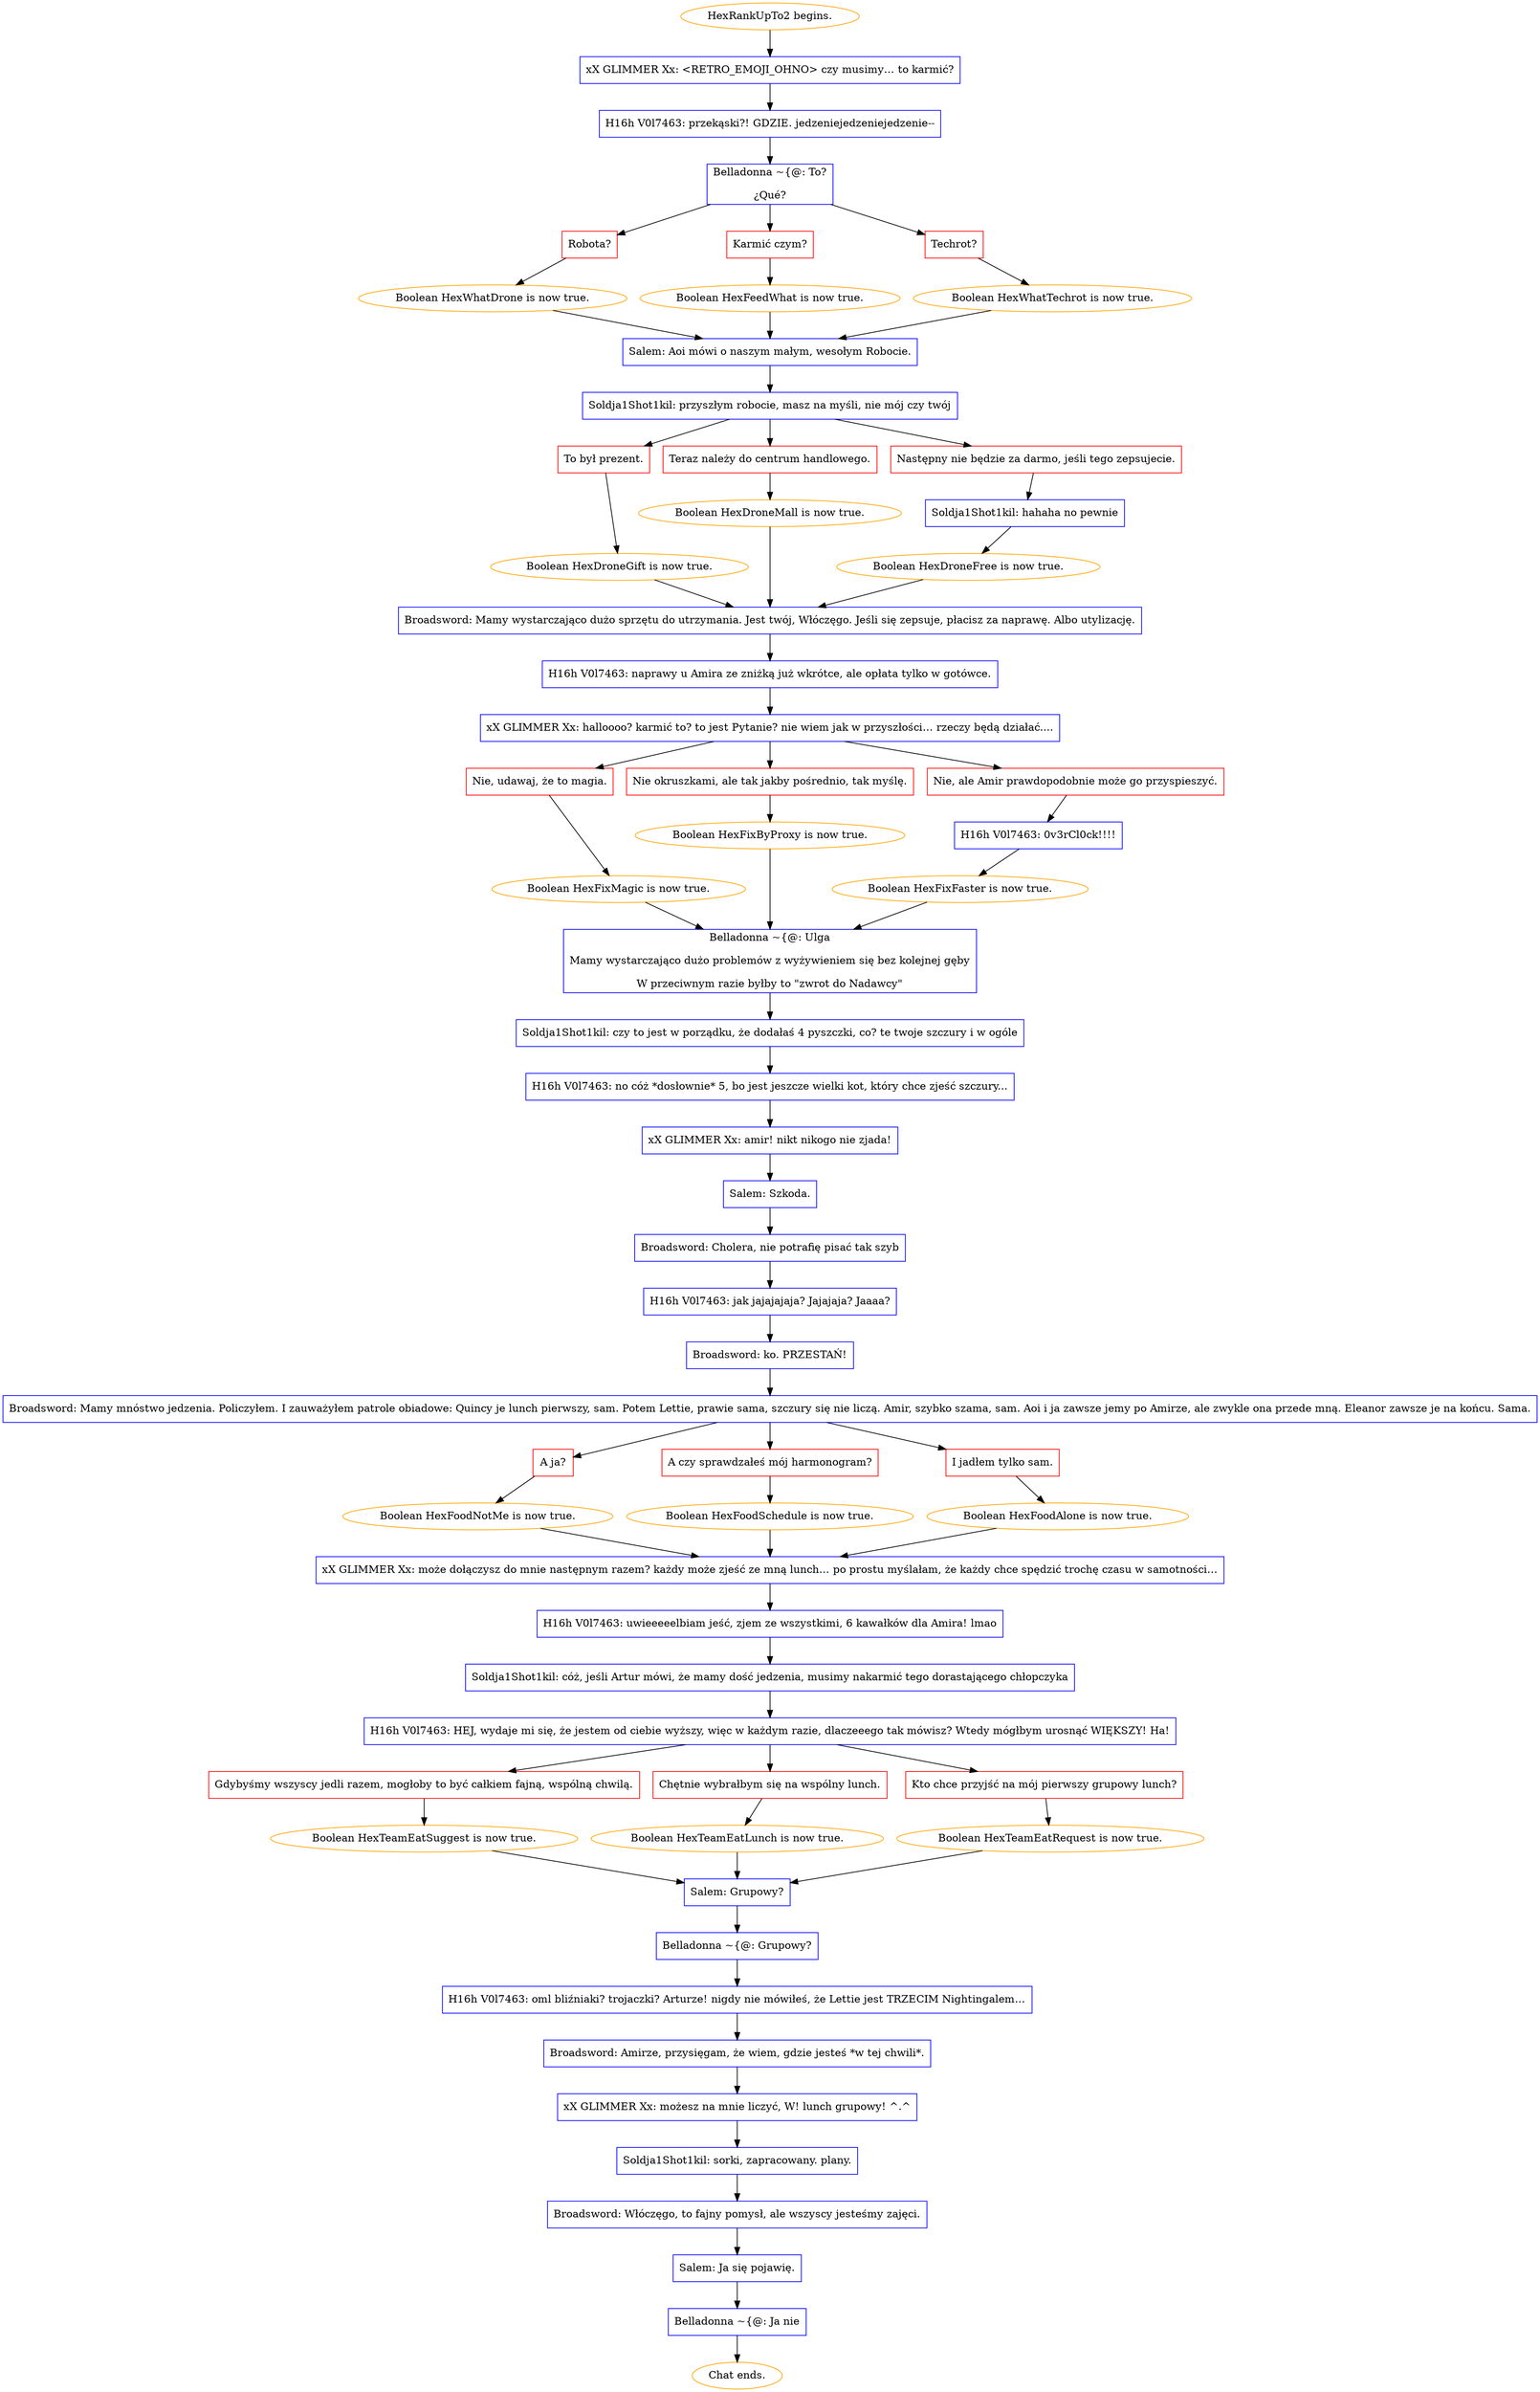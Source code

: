 digraph {
	"HexRankUpTo2 begins." [color=orange];
		"HexRankUpTo2 begins." -> j2424379103;
	j2424379103 [label="xX GLIMMER Xx: <RETRO_EMOJI_OHNO> czy musimy… to karmić?",shape=box,color=blue];
		j2424379103 -> j4064822724;
	j4064822724 [label="H16h V0l7463: przekąski?! GDZIE. jedzeniejedzeniejedzenie--",shape=box,color=blue];
		j4064822724 -> j1811530266;
	j1811530266 [label="Belladonna ~{@: To?
¿Qué?",shape=box,color=blue];
		j1811530266 -> j4023277792;
		j1811530266 -> j627694459;
		j1811530266 -> j1424804747;
	j4023277792 [label="Robota?",shape=box,color=red];
		j4023277792 -> j2001338468;
	j627694459 [label="Karmić czym?",shape=box,color=red];
		j627694459 -> j231742939;
	j1424804747 [label="Techrot?",shape=box,color=red];
		j1424804747 -> j387421659;
	j2001338468 [label="Boolean HexWhatDrone is now true.",color=orange];
		j2001338468 -> j1842129520;
	j231742939 [label="Boolean HexFeedWhat is now true.",color=orange];
		j231742939 -> j1842129520;
	j387421659 [label="Boolean HexWhatTechrot is now true.",color=orange];
		j387421659 -> j1842129520;
	j1842129520 [label="Salem: Aoi mówi o naszym małym, wesołym Robocie.",shape=box,color=blue];
		j1842129520 -> j495984037;
	j495984037 [label="Soldja1Shot1kil: przyszłym robocie, masz na myśli, nie mój czy twój",shape=box,color=blue];
		j495984037 -> j2646061951;
		j495984037 -> j2036708609;
		j495984037 -> j3044657479;
	j2646061951 [label="To był prezent.",shape=box,color=red];
		j2646061951 -> j5351970;
	j2036708609 [label="Teraz należy do centrum handlowego.",shape=box,color=red];
		j2036708609 -> j253303644;
	j3044657479 [label="Następny nie będzie za darmo, jeśli tego zepsujecie.",shape=box,color=red];
		j3044657479 -> j2495704771;
	j5351970 [label="Boolean HexDroneGift is now true.",color=orange];
		j5351970 -> j1267746822;
	j253303644 [label="Boolean HexDroneMall is now true.",color=orange];
		j253303644 -> j1267746822;
	j2495704771 [label="Soldja1Shot1kil: hahaha no pewnie",shape=box,color=blue];
		j2495704771 -> j1840696349;
	j1267746822 [label="Broadsword: Mamy wystarczająco dużo sprzętu do utrzymania. Jest twój, Włóczęgo. Jeśli się zepsuje, płacisz za naprawę. Albo utylizację.",shape=box,color=blue];
		j1267746822 -> j328085352;
	j1840696349 [label="Boolean HexDroneFree is now true.",color=orange];
		j1840696349 -> j1267746822;
	j328085352 [label="H16h V0l7463: naprawy u Amira ze zniżką już wkrótce, ale opłata tylko w gotówce.",shape=box,color=blue];
		j328085352 -> j3082285611;
	j3082285611 [label="xX GLIMMER Xx: halloooo? karmić to? to jest Pytanie? nie wiem jak w przyszłości… rzeczy będą działać....",shape=box,color=blue];
		j3082285611 -> j3303178356;
		j3082285611 -> j1647756321;
		j3082285611 -> j2822451508;
	j3303178356 [label="Nie, udawaj, że to magia.",shape=box,color=red];
		j3303178356 -> j2450769367;
	j1647756321 [label="Nie okruszkami, ale tak jakby pośrednio, tak myślę.",shape=box,color=red];
		j1647756321 -> j97064223;
	j2822451508 [label="Nie, ale Amir prawdopodobnie może go przyspieszyć.",shape=box,color=red];
		j2822451508 -> j130221373;
	j2450769367 [label="Boolean HexFixMagic is now true.",color=orange];
		j2450769367 -> j2514495309;
	j97064223 [label="Boolean HexFixByProxy is now true.",color=orange];
		j97064223 -> j2514495309;
	j130221373 [label="H16h V0l7463: 0v3rCl0ck!!!!",shape=box,color=blue];
		j130221373 -> j213969548;
	j2514495309 [label="Belladonna ~{@: Ulga
Mamy wystarczająco dużo problemów z wyżywieniem się bez kolejnej gęby
W przeciwnym razie byłby to \"zwrot do Nadawcy\"",shape=box,color=blue];
		j2514495309 -> j3990189992;
	j213969548 [label="Boolean HexFixFaster is now true.",color=orange];
		j213969548 -> j2514495309;
	j3990189992 [label="Soldja1Shot1kil: czy to jest w porządku, że dodałaś 4 pyszczki, co? te twoje szczury i w ogóle",shape=box,color=blue];
		j3990189992 -> j3325729074;
	j3325729074 [label="H16h V0l7463: no cóż *dosłownie* 5, bo jest jeszcze wielki kot, który chce zjeść szczury...",shape=box,color=blue];
		j3325729074 -> j2538102498;
	j2538102498 [label="xX GLIMMER Xx: amir! nikt nikogo nie zjada!",shape=box,color=blue];
		j2538102498 -> j2315244780;
	j2315244780 [label="Salem: Szkoda.",shape=box,color=blue];
		j2315244780 -> j777475537;
	j777475537 [label="Broadsword: Cholera, nie potrafię pisać tak szyb",shape=box,color=blue];
		j777475537 -> j1519556386;
	j1519556386 [label="H16h V0l7463: jak jajajajaja? Jajajaja? Jaaaa?",shape=box,color=blue];
		j1519556386 -> j2748143142;
	j2748143142 [label="Broadsword: ko. PRZESTAŃ!",shape=box,color=blue];
		j2748143142 -> j718661058;
	j718661058 [label="Broadsword: Mamy mnóstwo jedzenia. Policzyłem. I zauważyłem patrole obiadowe: Quincy je lunch pierwszy, sam. Potem Lettie, prawie sama, szczury się nie liczą. Amir, szybko szama, sam. Aoi i ja zawsze jemy po Amirze, ale zwykle ona przede mną. Eleanor zawsze je na końcu. Sama.",shape=box,color=blue];
		j718661058 -> j3871415935;
		j718661058 -> j3574928758;
		j718661058 -> j1561221875;
	j3871415935 [label="A ja?",shape=box,color=red];
		j3871415935 -> j3763248527;
	j3574928758 [label="A czy sprawdzałeś mój harmonogram?",shape=box,color=red];
		j3574928758 -> j3143318207;
	j1561221875 [label="I jadłem tylko sam.",shape=box,color=red];
		j1561221875 -> j43474667;
	j3763248527 [label="Boolean HexFoodNotMe is now true.",color=orange];
		j3763248527 -> j16161911;
	j3143318207 [label="Boolean HexFoodSchedule is now true.",color=orange];
		j3143318207 -> j16161911;
	j43474667 [label="Boolean HexFoodAlone is now true.",color=orange];
		j43474667 -> j16161911;
	j16161911 [label="xX GLIMMER Xx: może dołączysz do mnie następnym razem? każdy może zjeść ze mną lunch… po prostu myślałam, że każdy chce spędzić trochę czasu w samotności…",shape=box,color=blue];
		j16161911 -> j2944733259;
	j2944733259 [label="H16h V0l7463: uwieeeeelbiam jeść, zjem ze wszystkimi, 6 kawałków dla Amira! lmao",shape=box,color=blue];
		j2944733259 -> j487181140;
	j487181140 [label="Soldja1Shot1kil: cóż, jeśli Artur mówi, że mamy dość jedzenia, musimy nakarmić tego dorastającego chłopczyka",shape=box,color=blue];
		j487181140 -> j1948496112;
	j1948496112 [label="H16h V0l7463: HEJ, wydaje mi się, że jestem od ciebie wyższy, więc w każdym razie, dlaczeeego tak mówisz? Wtedy mógłbym urosnąć WIĘKSZY! Ha!",shape=box,color=blue];
		j1948496112 -> j435267442;
		j1948496112 -> j1286724707;
		j1948496112 -> j2869313236;
	j435267442 [label="Gdybyśmy wszyscy jedli razem, mogłoby to być całkiem fajną, wspólną chwilą.",shape=box,color=red];
		j435267442 -> j3797029456;
	j1286724707 [label="Chętnie wybrałbym się na wspólny lunch.",shape=box,color=red];
		j1286724707 -> j3837702892;
	j2869313236 [label="Kto chce przyjść na mój pierwszy grupowy lunch?",shape=box,color=red];
		j2869313236 -> j3146110900;
	j3797029456 [label="Boolean HexTeamEatSuggest is now true.",color=orange];
		j3797029456 -> j3514893539;
	j3837702892 [label="Boolean HexTeamEatLunch is now true.",color=orange];
		j3837702892 -> j3514893539;
	j3146110900 [label="Boolean HexTeamEatRequest is now true.",color=orange];
		j3146110900 -> j3514893539;
	j3514893539 [label="Salem: Grupowy?",shape=box,color=blue];
		j3514893539 -> j4027010484;
	j4027010484 [label="Belladonna ~{@: Grupowy?",shape=box,color=blue];
		j4027010484 -> j4179865286;
	j4179865286 [label="H16h V0l7463: oml bliźniaki? trojaczki? Arturze! nigdy nie mówiłeś, że Lettie jest TRZECIM Nightingalem…",shape=box,color=blue];
		j4179865286 -> j2234170;
	j2234170 [label="Broadsword: Amirze, przysięgam, że wiem, gdzie jesteś *w tej chwili*.",shape=box,color=blue];
		j2234170 -> j3933042186;
	j3933042186 [label="xX GLIMMER Xx: możesz na mnie liczyć, W! lunch grupowy! ^.^",shape=box,color=blue];
		j3933042186 -> j2412247221;
	j2412247221 [label="Soldja1Shot1kil: sorki, zapracowany. plany.",shape=box,color=blue];
		j2412247221 -> j3196469677;
	j3196469677 [label="Broadsword: Włóczęgo, to fajny pomysł, ale wszyscy jesteśmy zajęci.",shape=box,color=blue];
		j3196469677 -> j536439360;
	j536439360 [label="Salem: Ja się pojawię.",shape=box,color=blue];
		j536439360 -> j1942920877;
	j1942920877 [label="Belladonna ~{@: Ja nie",shape=box,color=blue];
		j1942920877 -> "Chat ends.";
	"Chat ends." [color=orange];
}